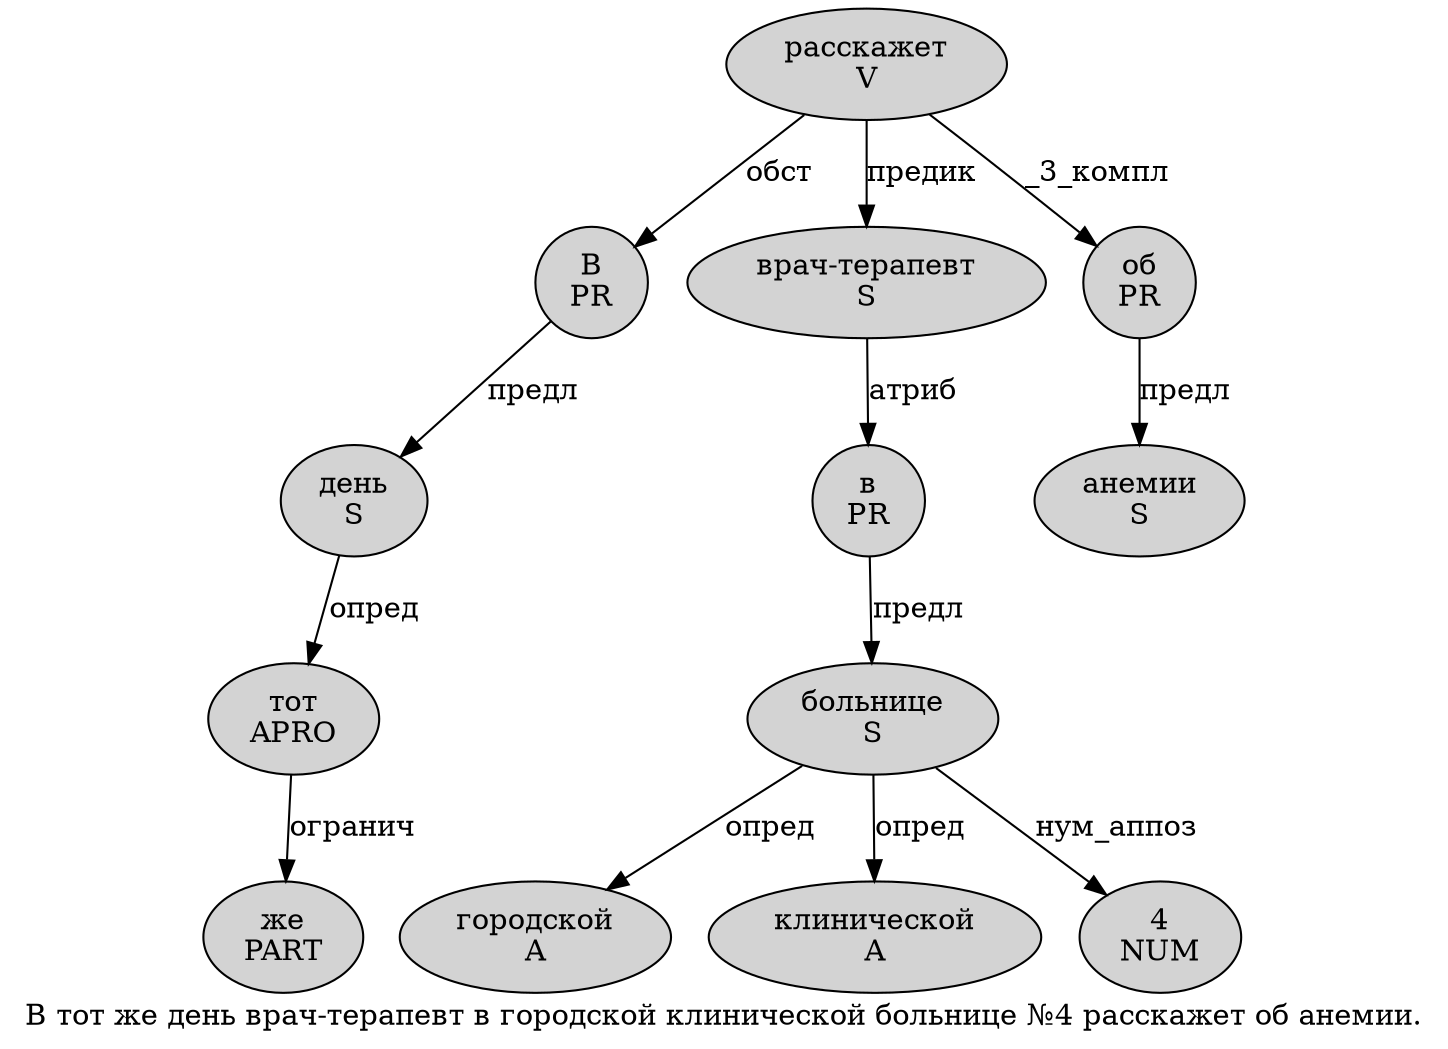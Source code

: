 digraph SENTENCE_341 {
	graph [label="В тот же день врач-терапевт в городской клинической больнице №4 расскажет об анемии."]
	node [style=filled]
		0 [label="В
PR" color="" fillcolor=lightgray penwidth=1 shape=ellipse]
		1 [label="тот
APRO" color="" fillcolor=lightgray penwidth=1 shape=ellipse]
		2 [label="же
PART" color="" fillcolor=lightgray penwidth=1 shape=ellipse]
		3 [label="день
S" color="" fillcolor=lightgray penwidth=1 shape=ellipse]
		4 [label="врач-терапевт
S" color="" fillcolor=lightgray penwidth=1 shape=ellipse]
		5 [label="в
PR" color="" fillcolor=lightgray penwidth=1 shape=ellipse]
		6 [label="городской
A" color="" fillcolor=lightgray penwidth=1 shape=ellipse]
		7 [label="клинической
A" color="" fillcolor=lightgray penwidth=1 shape=ellipse]
		8 [label="больнице
S" color="" fillcolor=lightgray penwidth=1 shape=ellipse]
		10 [label="4
NUM" color="" fillcolor=lightgray penwidth=1 shape=ellipse]
		11 [label="расскажет
V" color="" fillcolor=lightgray penwidth=1 shape=ellipse]
		12 [label="об
PR" color="" fillcolor=lightgray penwidth=1 shape=ellipse]
		13 [label="анемии
S" color="" fillcolor=lightgray penwidth=1 shape=ellipse]
			1 -> 2 [label="огранич"]
			8 -> 6 [label="опред"]
			8 -> 7 [label="опред"]
			8 -> 10 [label="нум_аппоз"]
			0 -> 3 [label="предл"]
			12 -> 13 [label="предл"]
			4 -> 5 [label="атриб"]
			11 -> 0 [label="обст"]
			11 -> 4 [label="предик"]
			11 -> 12 [label="_3_компл"]
			5 -> 8 [label="предл"]
			3 -> 1 [label="опред"]
}